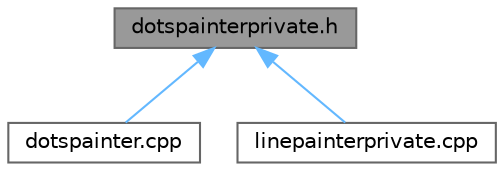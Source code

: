digraph "dotspainterprivate.h"
{
 // LATEX_PDF_SIZE
  bgcolor="transparent";
  edge [fontname=Helvetica,fontsize=10,labelfontname=Helvetica,labelfontsize=10];
  node [fontname=Helvetica,fontsize=10,shape=box,height=0.2,width=0.4];
  Node1 [label="dotspainterprivate.h",height=0.2,width=0.4,color="gray40", fillcolor="grey60", style="filled", fontcolor="black",tooltip=" "];
  Node1 -> Node2 [dir="back",color="steelblue1",style="solid"];
  Node2 [label="dotspainter.cpp",height=0.2,width=0.4,color="grey40", fillcolor="white", style="filled",URL="$dotspainter_8cpp.html",tooltip=" "];
  Node1 -> Node3 [dir="back",color="steelblue1",style="solid"];
  Node3 [label="linepainterprivate.cpp",height=0.2,width=0.4,color="grey40", fillcolor="white", style="filled",URL="$linepainterprivate_8cpp.html",tooltip=" "];
}
